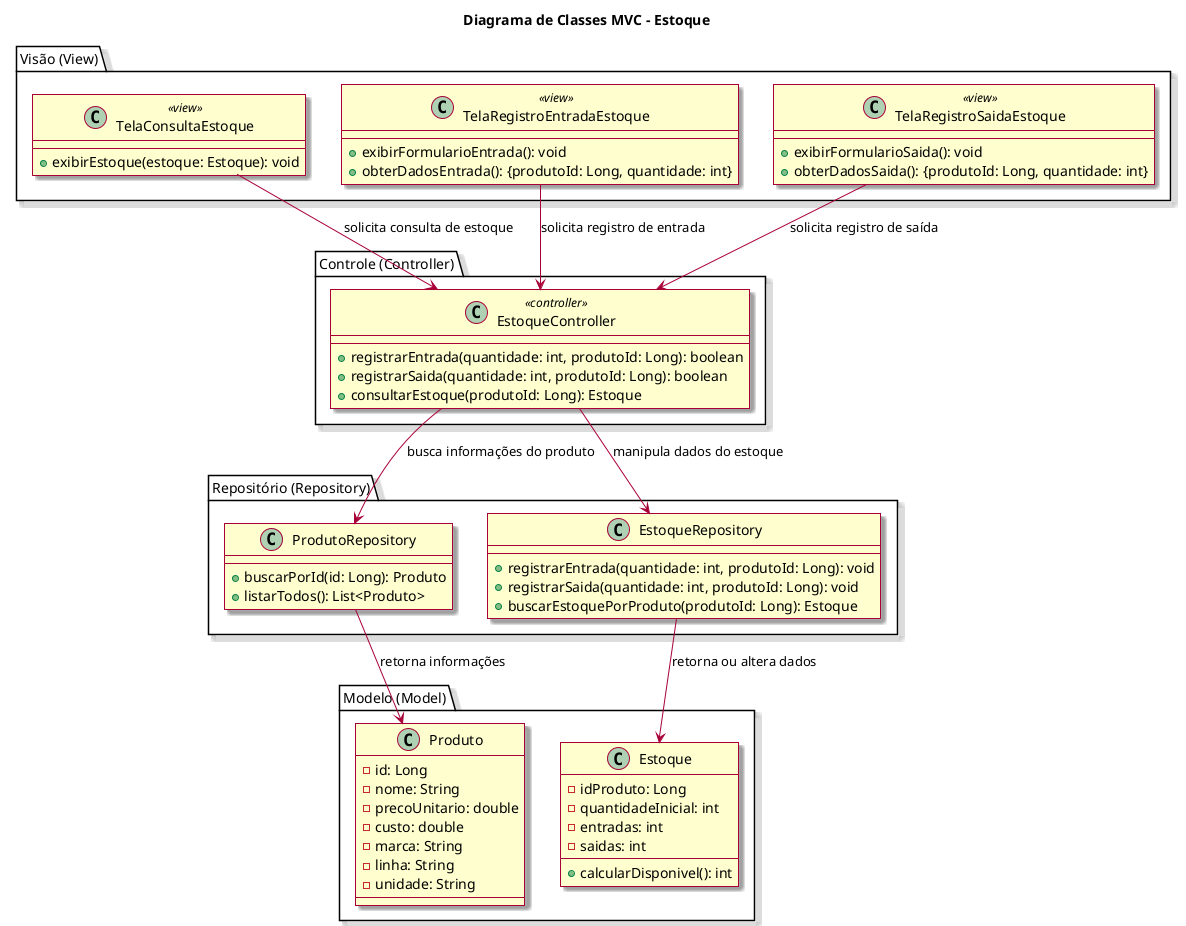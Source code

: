 @startuml Estoque

skin rose

title Diagrama de Classes MVC - Estoque

package "Visão (View)" {
    class TelaConsultaEstoque <<view>> {
        + exibirEstoque(estoque: Estoque): void
    }

    class TelaRegistroEntradaEstoque <<view>> {
        + exibirFormularioEntrada(): void
        + obterDadosEntrada(): {produtoId: Long, quantidade: int}
    }

    class TelaRegistroSaidaEstoque <<view>> {
        + exibirFormularioSaida(): void
        + obterDadosSaida(): {produtoId: Long, quantidade: int}
    }
}

package "Controle (Controller)" {
    class EstoqueController <<controller>> {
        + registrarEntrada(quantidade: int, produtoId: Long): boolean
        + registrarSaida(quantidade: int, produtoId: Long): boolean
        + consultarEstoque(produtoId: Long): Estoque
    }
}

package "Modelo (Model)" {
    class Estoque {
        - idProduto: Long
        - quantidadeInicial: int
        - entradas: int
        - saidas: int
        --
        + calcularDisponivel(): int
    }

    class Produto {
        - id: Long
        - nome: String
        - precoUnitario: double
        - custo: double
        - marca: String
        - linha: String
        - unidade: String
    }
}

package "Repositório (Repository)" {
    class ProdutoRepository {
        + buscarPorId(id: Long): Produto
        + listarTodos(): List<Produto>
    }

    class EstoqueRepository {
        + registrarEntrada(quantidade: int, produtoId: Long): void
        + registrarSaida(quantidade: int, produtoId: Long): void
        + buscarEstoquePorProduto(produtoId: Long): Estoque
    }
}

'Relacionamentos entre as classes
TelaConsultaEstoque --> EstoqueController: "solicita consulta de estoque"
TelaRegistroEntradaEstoque --> EstoqueController: "solicita registro de entrada"
TelaRegistroSaidaEstoque --> EstoqueController: "solicita registro de saída"

EstoqueController --> ProdutoRepository: "busca informações do produto"
EstoqueController --> EstoqueRepository: "manipula dados do estoque"

ProdutoRepository --> Produto: "retorna informações"
EstoqueRepository --> Estoque: "retorna ou altera dados"

@enduml
